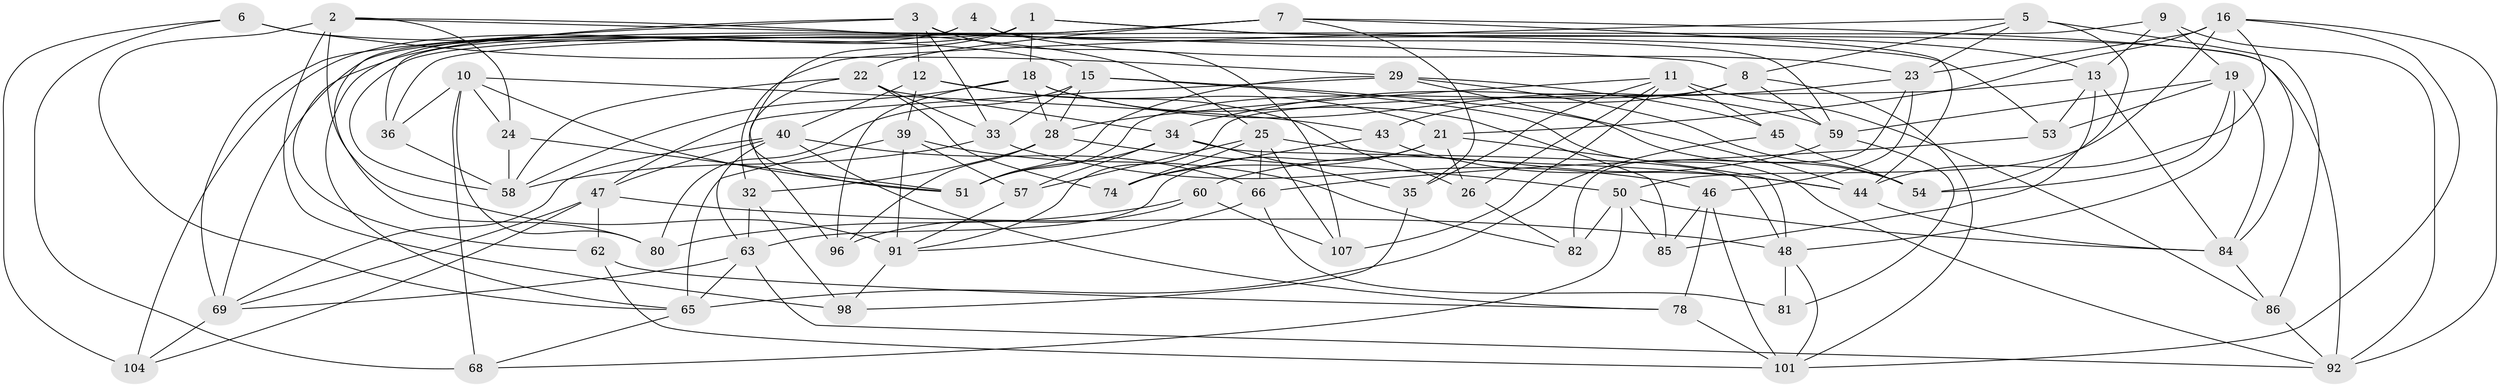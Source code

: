 // Generated by graph-tools (version 1.1) at 2025/52/02/27/25 19:52:27]
// undirected, 67 vertices, 171 edges
graph export_dot {
graph [start="1"]
  node [color=gray90,style=filled];
  1 [super="+27"];
  2 [super="+97"];
  3 [super="+30"];
  4;
  5 [super="+73"];
  6;
  7 [super="+93"];
  8 [super="+14"];
  9;
  10 [super="+20"];
  11 [super="+55"];
  12 [super="+17"];
  13 [super="+76"];
  15 [super="+37"];
  16 [super="+70"];
  18 [super="+38"];
  19 [super="+49"];
  21 [super="+72"];
  22 [super="+52"];
  23 [super="+79"];
  24;
  25 [super="+95"];
  26;
  28 [super="+31"];
  29 [super="+42"];
  32;
  33 [super="+83"];
  34 [super="+41"];
  35;
  36;
  39 [super="+77"];
  40 [super="+87"];
  43;
  44 [super="+61"];
  45;
  46 [super="+89"];
  47 [super="+102"];
  48 [super="+67"];
  50 [super="+56"];
  51 [super="+105"];
  53;
  54 [super="+64"];
  57;
  58 [super="+106"];
  59 [super="+94"];
  60;
  62;
  63 [super="+88"];
  65 [super="+75"];
  66 [super="+108"];
  68;
  69 [super="+71"];
  74;
  78;
  80;
  81;
  82;
  84 [super="+90"];
  85;
  86;
  91 [super="+100"];
  92 [super="+99"];
  96;
  98;
  101 [super="+103"];
  104;
  107;
  1 -- 18;
  1 -- 13;
  1 -- 104;
  1 -- 80;
  1 -- 53;
  1 -- 51;
  2 -- 25;
  2 -- 24;
  2 -- 91;
  2 -- 8;
  2 -- 65;
  2 -- 98;
  3 -- 69;
  3 -- 107;
  3 -- 33;
  3 -- 12;
  3 -- 62;
  3 -- 92;
  4 -- 36;
  4 -- 65;
  4 -- 23;
  4 -- 59;
  5 -- 32;
  5 -- 8;
  5 -- 54 [weight=2];
  5 -- 86;
  5 -- 23;
  6 -- 15;
  6 -- 68;
  6 -- 29;
  6 -- 104;
  7 -- 35;
  7 -- 22;
  7 -- 58;
  7 -- 44;
  7 -- 84;
  7 -- 69;
  8 -- 43;
  8 -- 51;
  8 -- 59;
  8 -- 101;
  9 -- 36;
  9 -- 92;
  9 -- 13;
  9 -- 19;
  10 -- 36;
  10 -- 43;
  10 -- 51;
  10 -- 80;
  10 -- 24;
  10 -- 68;
  11 -- 28;
  11 -- 86;
  11 -- 107;
  11 -- 35;
  11 -- 26;
  11 -- 45;
  12 -- 26;
  12 -- 39 [weight=2];
  12 -- 40;
  12 -- 21;
  13 -- 53;
  13 -- 85;
  13 -- 84;
  13 -- 91;
  15 -- 80;
  15 -- 33;
  15 -- 28;
  15 -- 54;
  15 -- 92;
  16 -- 21;
  16 -- 23;
  16 -- 44;
  16 -- 50;
  16 -- 92;
  16 -- 101;
  18 -- 96;
  18 -- 58;
  18 -- 59;
  18 -- 28;
  18 -- 85;
  19 -- 53;
  19 -- 54;
  19 -- 48;
  19 -- 84;
  19 -- 59;
  21 -- 74;
  21 -- 26;
  21 -- 48;
  21 -- 63;
  22 -- 33;
  22 -- 58;
  22 -- 96;
  22 -- 34;
  22 -- 74;
  23 -- 82;
  23 -- 34;
  23 -- 46;
  24 -- 58;
  24 -- 51;
  25 -- 107;
  25 -- 66;
  25 -- 57;
  25 -- 74;
  25 -- 44;
  26 -- 82;
  28 -- 32;
  28 -- 96;
  28 -- 50;
  29 -- 45;
  29 -- 44;
  29 -- 54;
  29 -- 47;
  29 -- 51;
  32 -- 63;
  32 -- 98;
  33 -- 58;
  33 -- 46 [weight=2];
  34 -- 35;
  34 -- 48;
  34 -- 57;
  34 -- 51;
  35 -- 98;
  36 -- 58;
  39 -- 65;
  39 -- 57;
  39 -- 82;
  39 -- 91;
  40 -- 78;
  40 -- 66;
  40 -- 69;
  40 -- 47;
  40 -- 63;
  43 -- 74;
  43 -- 44;
  44 -- 84;
  45 -- 54;
  45 -- 65;
  46 -- 101;
  46 -- 85;
  46 -- 78;
  47 -- 48;
  47 -- 104;
  47 -- 62;
  47 -- 69;
  48 -- 81;
  48 -- 101;
  50 -- 68;
  50 -- 85;
  50 -- 84;
  50 -- 82;
  53 -- 66;
  57 -- 91;
  59 -- 60;
  59 -- 81;
  60 -- 80;
  60 -- 96;
  60 -- 107;
  62 -- 78;
  62 -- 101;
  63 -- 92;
  63 -- 65;
  63 -- 69;
  65 -- 68;
  66 -- 91;
  66 -- 81 [weight=2];
  69 -- 104;
  78 -- 101;
  84 -- 86;
  86 -- 92;
  91 -- 98;
}
